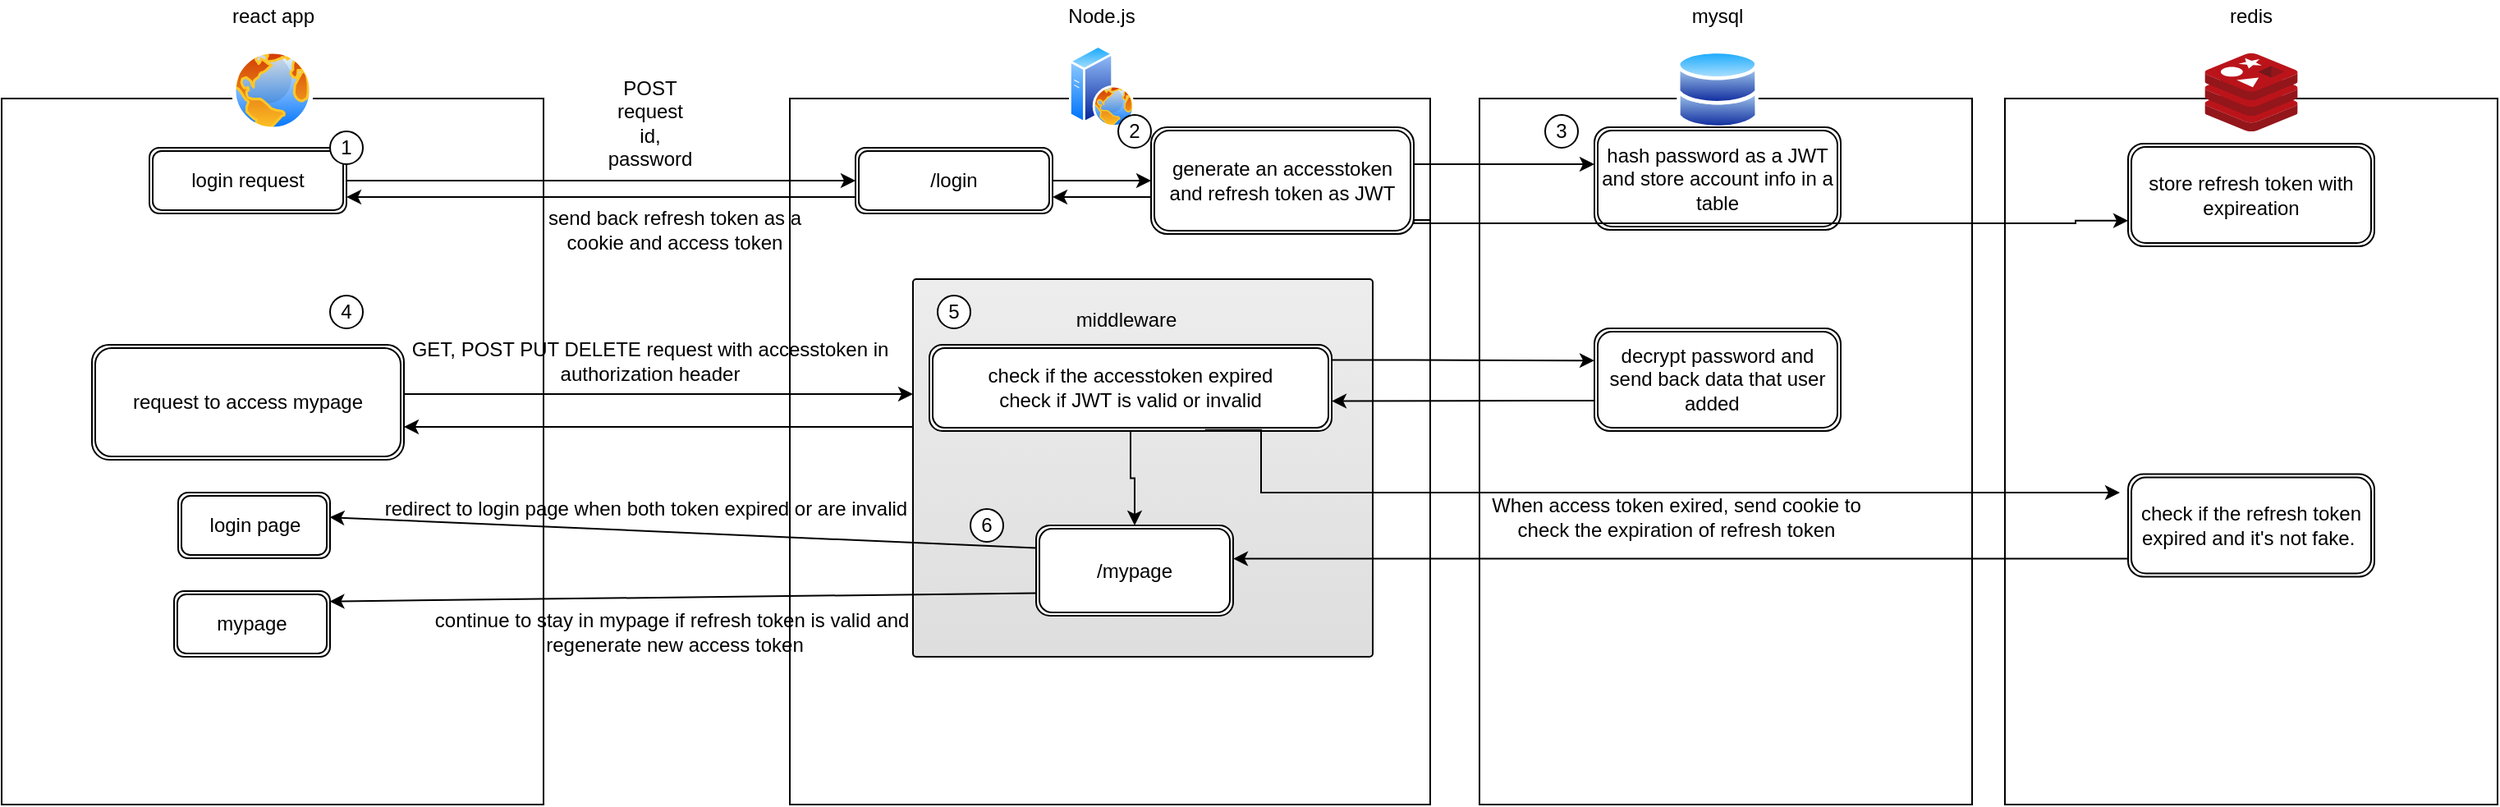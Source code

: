 <mxfile>
    <diagram id="gb9NtQ--UTLrlgft73Hl" name="Page-1">
        <mxGraphModel dx="708" dy="427" grid="1" gridSize="10" guides="1" tooltips="1" connect="1" arrows="1" fold="1" page="1" pageScale="1" pageWidth="1000" pageHeight="500" math="0" shadow="0">
            <root>
                <mxCell id="0"/>
                <mxCell id="1" parent="0"/>
                <mxCell id="2" value="" style="html=1;" parent="1" vertex="1">
                    <mxGeometry x="120" y="100" width="330" height="430" as="geometry"/>
                </mxCell>
                <mxCell id="3" value="" style="html=1;" parent="1" vertex="1">
                    <mxGeometry x="600" y="100" width="390" height="430" as="geometry"/>
                </mxCell>
                <mxCell id="5" value="send back refresh token as a cookie and access token" style="text;html=1;strokeColor=none;fillColor=none;align=center;verticalAlign=middle;whiteSpace=wrap;rounded=0;" parent="1" vertex="1">
                    <mxGeometry x="445" y="170" width="170" height="20" as="geometry"/>
                </mxCell>
                <mxCell id="7" value="" style="aspect=fixed;perimeter=ellipsePerimeter;html=1;align=center;shadow=0;dashed=0;spacingTop=3;image;image=img/lib/active_directory/internet_globe.svg;" parent="1" vertex="1">
                    <mxGeometry x="260" y="70" width="50" height="50" as="geometry"/>
                </mxCell>
                <mxCell id="8" value="react app" style="text;html=1;strokeColor=none;fillColor=none;align=center;verticalAlign=middle;whiteSpace=wrap;rounded=0;" parent="1" vertex="1">
                    <mxGeometry x="257.5" y="40" width="55" height="20" as="geometry"/>
                </mxCell>
                <mxCell id="10" value="" style="aspect=fixed;perimeter=ellipsePerimeter;html=1;align=center;shadow=0;dashed=0;spacingTop=3;image;image=img/lib/active_directory/web_server.svg;" parent="1" vertex="1">
                    <mxGeometry x="770" y="67.5" width="40" height="50" as="geometry"/>
                </mxCell>
                <mxCell id="11" value="Node.js" style="text;html=1;strokeColor=none;fillColor=none;align=center;verticalAlign=middle;whiteSpace=wrap;rounded=0;" parent="1" vertex="1">
                    <mxGeometry x="740" y="40" width="100" height="20" as="geometry"/>
                </mxCell>
                <mxCell id="15" style="edgeStyle=orthogonalEdgeStyle;rounded=0;orthogonalLoop=1;jettySize=auto;html=1;" parent="1" source="13" edge="1">
                    <mxGeometry relative="1" as="geometry">
                        <mxPoint x="640" y="150.0" as="targetPoint"/>
                    </mxGeometry>
                </mxCell>
                <mxCell id="13" value="login request" style="shape=ext;double=1;rounded=1;whiteSpace=wrap;html=1;" parent="1" vertex="1">
                    <mxGeometry x="210" y="130" width="120" height="40" as="geometry"/>
                </mxCell>
                <mxCell id="19" style="edgeStyle=orthogonalEdgeStyle;rounded=0;orthogonalLoop=1;jettySize=auto;html=1;" parent="1" source="16" target="18" edge="1">
                    <mxGeometry relative="1" as="geometry"/>
                </mxCell>
                <mxCell id="16" value="/login" style="shape=ext;double=1;rounded=1;whiteSpace=wrap;html=1;" parent="1" vertex="1">
                    <mxGeometry x="640" y="130" width="120" height="40" as="geometry"/>
                </mxCell>
                <mxCell id="17" value="POST request&lt;br&gt;id,&lt;br&gt;password" style="text;html=1;strokeColor=none;fillColor=none;align=center;verticalAlign=middle;whiteSpace=wrap;rounded=0;" parent="1" vertex="1">
                    <mxGeometry x="480" y="90" width="70" height="50" as="geometry"/>
                </mxCell>
                <mxCell id="18" value="generate an accesstoken and refresh token as JWT" style="shape=ext;double=1;rounded=1;whiteSpace=wrap;html=1;" parent="1" vertex="1">
                    <mxGeometry x="820" y="117.5" width="160" height="65" as="geometry"/>
                </mxCell>
                <mxCell id="21" value="1" style="ellipse;whiteSpace=wrap;html=1;aspect=fixed;" parent="1" vertex="1">
                    <mxGeometry x="320" y="120" width="20" height="20" as="geometry"/>
                </mxCell>
                <mxCell id="22" value="2" style="ellipse;whiteSpace=wrap;html=1;aspect=fixed;" parent="1" vertex="1">
                    <mxGeometry x="800" y="110" width="20" height="20" as="geometry"/>
                </mxCell>
                <mxCell id="25" value="" style="endArrow=classic;html=1;" parent="1" edge="1">
                    <mxGeometry width="50" height="50" relative="1" as="geometry">
                        <mxPoint x="820" y="160" as="sourcePoint"/>
                        <mxPoint x="760" y="160" as="targetPoint"/>
                        <Array as="points"/>
                    </mxGeometry>
                </mxCell>
                <mxCell id="34" value="" style="html=1;" parent="1" vertex="1">
                    <mxGeometry x="1020" y="100" width="300" height="430" as="geometry"/>
                </mxCell>
                <mxCell id="33" value="" style="aspect=fixed;perimeter=ellipsePerimeter;html=1;align=center;shadow=0;dashed=0;spacingTop=3;image;image=img/lib/active_directory/databases.svg;" parent="1" vertex="1">
                    <mxGeometry x="1140" y="70" width="50" height="49" as="geometry"/>
                </mxCell>
                <mxCell id="35" value="mysql" style="text;html=1;strokeColor=none;fillColor=none;align=center;verticalAlign=middle;whiteSpace=wrap;rounded=0;" parent="1" vertex="1">
                    <mxGeometry x="1115" y="40" width="100" height="20" as="geometry"/>
                </mxCell>
                <mxCell id="37" value="" style="endArrow=classic;html=1;" parent="1" edge="1">
                    <mxGeometry width="50" height="50" relative="1" as="geometry">
                        <mxPoint x="640" y="160.0" as="sourcePoint"/>
                        <mxPoint x="330" y="160.0" as="targetPoint"/>
                        <Array as="points">
                            <mxPoint x="330" y="160"/>
                        </Array>
                    </mxGeometry>
                </mxCell>
                <mxCell id="38" value="hash password as a JWT and store account info in a table" style="shape=ext;double=1;rounded=1;whiteSpace=wrap;html=1;" parent="1" vertex="1">
                    <mxGeometry x="1090" y="117.5" width="150" height="62.5" as="geometry"/>
                </mxCell>
                <mxCell id="41" value="" style="edgeStyle=orthogonalEdgeStyle;rounded=0;orthogonalLoop=1;jettySize=auto;html=1;exitX=1;exitY=0.25;exitDx=0;exitDy=0;" parent="1" source="18" edge="1">
                    <mxGeometry relative="1" as="geometry">
                        <mxPoint x="1050" y="140.0" as="sourcePoint"/>
                        <mxPoint x="1090" y="140" as="targetPoint"/>
                        <Array as="points">
                            <mxPoint x="980" y="140"/>
                        </Array>
                    </mxGeometry>
                </mxCell>
                <mxCell id="42" value="3" style="ellipse;whiteSpace=wrap;html=1;aspect=fixed;" parent="1" vertex="1">
                    <mxGeometry x="1060" y="110" width="20" height="20" as="geometry"/>
                </mxCell>
                <mxCell id="43" value="request to access mypage" style="shape=ext;double=1;rounded=1;whiteSpace=wrap;html=1;" parent="1" vertex="1">
                    <mxGeometry x="175" y="250" width="190" height="70" as="geometry"/>
                </mxCell>
                <mxCell id="45" value="" style="endArrow=classic;html=1;" parent="1" edge="1">
                    <mxGeometry width="50" height="50" relative="1" as="geometry">
                        <mxPoint x="675" y="300.0" as="sourcePoint"/>
                        <mxPoint x="365" y="300.0" as="targetPoint"/>
                        <Array as="points">
                            <mxPoint x="365" y="300"/>
                        </Array>
                    </mxGeometry>
                </mxCell>
                <mxCell id="46" style="edgeStyle=orthogonalEdgeStyle;rounded=0;orthogonalLoop=1;jettySize=auto;html=1;" parent="1" edge="1">
                    <mxGeometry relative="1" as="geometry">
                        <mxPoint x="675" y="280.0" as="targetPoint"/>
                        <mxPoint x="365" y="280.0" as="sourcePoint"/>
                    </mxGeometry>
                </mxCell>
                <mxCell id="48" value="GET, POST PUT DELETE request with accesstoken in authorization header" style="text;html=1;strokeColor=none;fillColor=none;align=center;verticalAlign=middle;whiteSpace=wrap;rounded=0;" parent="1" vertex="1">
                    <mxGeometry x="360" y="250" width="310" height="20" as="geometry"/>
                </mxCell>
                <mxCell id="49" value="4" style="ellipse;whiteSpace=wrap;html=1;aspect=fixed;" parent="1" vertex="1">
                    <mxGeometry x="320" y="220" width="20" height="20" as="geometry"/>
                </mxCell>
                <mxCell id="53" value="" style="html=1;shadow=0;dashed=0;shape=mxgraph.bootstrap.checkbox2;labelPosition=right;verticalLabelPosition=middle;align=left;verticalAlign=middle;gradientColor=#DEDEDE;fillColor=#EDEDED;checked=0;spacing=5;checkedFill=#0085FC;checkedStroke=#ffffff;" parent="1" vertex="1">
                    <mxGeometry x="675" y="210" width="280" height="230" as="geometry"/>
                </mxCell>
                <mxCell id="81" value="" style="edgeStyle=orthogonalEdgeStyle;rounded=0;orthogonalLoop=1;jettySize=auto;html=1;" parent="1" source="47" target="51" edge="1">
                    <mxGeometry relative="1" as="geometry"/>
                </mxCell>
                <mxCell id="47" value="check if the accesstoken expired&lt;br&gt;check if JWT is valid or invalid" style="shape=ext;double=1;rounded=1;whiteSpace=wrap;html=1;" parent="1" vertex="1">
                    <mxGeometry x="685" y="250" width="245" height="52.5" as="geometry"/>
                </mxCell>
                <mxCell id="52" value="5" style="ellipse;whiteSpace=wrap;html=1;aspect=fixed;" parent="1" vertex="1">
                    <mxGeometry x="690" y="220" width="20" height="20" as="geometry"/>
                </mxCell>
                <mxCell id="51" value="/mypage" style="shape=ext;double=1;rounded=1;whiteSpace=wrap;html=1;" parent="1" vertex="1">
                    <mxGeometry x="750" y="360" width="120" height="55" as="geometry"/>
                </mxCell>
                <mxCell id="55" value="login page" style="shape=ext;double=1;rounded=1;whiteSpace=wrap;html=1;" parent="1" vertex="1">
                    <mxGeometry x="227.5" y="340" width="92.5" height="40" as="geometry"/>
                </mxCell>
                <mxCell id="56" value="mypage" style="shape=ext;double=1;rounded=1;whiteSpace=wrap;html=1;" parent="1" vertex="1">
                    <mxGeometry x="225" y="400" width="95" height="40" as="geometry"/>
                </mxCell>
                <mxCell id="58" value="middleware" style="text;html=1;strokeColor=none;fillColor=none;align=center;verticalAlign=middle;whiteSpace=wrap;rounded=0;" parent="1" vertex="1">
                    <mxGeometry x="760" y="220" width="90" height="30" as="geometry"/>
                </mxCell>
                <mxCell id="61" value="6" style="ellipse;whiteSpace=wrap;html=1;aspect=fixed;" parent="1" vertex="1">
                    <mxGeometry x="710" y="350" width="20" height="20" as="geometry"/>
                </mxCell>
                <mxCell id="62" value="continue to stay in mypage if refresh token is valid and&amp;nbsp;&lt;br&gt;regenerate new access token" style="text;html=1;strokeColor=none;fillColor=none;align=center;verticalAlign=middle;whiteSpace=wrap;rounded=0;" parent="1" vertex="1">
                    <mxGeometry x="375" y="415" width="310" height="20" as="geometry"/>
                </mxCell>
                <mxCell id="63" value="" style="endArrow=classic;html=1;exitX=0;exitY=0.75;exitDx=0;exitDy=0;" parent="1" source="51" edge="1">
                    <mxGeometry width="50" height="50" relative="1" as="geometry">
                        <mxPoint x="740.26" y="433.695" as="sourcePoint"/>
                        <mxPoint x="319.74" y="406.31" as="targetPoint"/>
                        <Array as="points">
                            <mxPoint x="319.74" y="406.31"/>
                        </Array>
                    </mxGeometry>
                </mxCell>
                <mxCell id="65" value="" style="endArrow=classic;html=1;exitX=0;exitY=0.25;exitDx=0;exitDy=0;" parent="1" source="51" edge="1">
                    <mxGeometry width="50" height="50" relative="1" as="geometry">
                        <mxPoint x="750" y="350.0" as="sourcePoint"/>
                        <mxPoint x="319.74" y="355.06" as="targetPoint"/>
                        <Array as="points">
                            <mxPoint x="319.74" y="355.06"/>
                        </Array>
                    </mxGeometry>
                </mxCell>
                <mxCell id="66" value="redirect to login page when both token expired or are invalid" style="text;html=1;strokeColor=none;fillColor=none;align=center;verticalAlign=middle;whiteSpace=wrap;rounded=0;" parent="1" vertex="1">
                    <mxGeometry x="350" y="340" width="325" height="20" as="geometry"/>
                </mxCell>
                <mxCell id="71" value="" style="html=1;" parent="1" vertex="1">
                    <mxGeometry x="1340" y="100" width="300" height="430" as="geometry"/>
                </mxCell>
                <mxCell id="70" value="" style="aspect=fixed;html=1;points=[];align=center;image;fontSize=12;image=img/lib/mscae/Cache_Redis_Product.svg;" parent="1" vertex="1">
                    <mxGeometry x="1461.73" y="72.5" width="56.55" height="47.5" as="geometry"/>
                </mxCell>
                <mxCell id="72" value="redis" style="text;html=1;strokeColor=none;fillColor=none;align=center;verticalAlign=middle;whiteSpace=wrap;rounded=0;" parent="1" vertex="1">
                    <mxGeometry x="1440" y="40" width="100" height="20" as="geometry"/>
                </mxCell>
                <mxCell id="74" value="store refresh token with expireation" style="shape=ext;double=1;rounded=1;whiteSpace=wrap;html=1;" parent="1" vertex="1">
                    <mxGeometry x="1415" y="127.5" width="150" height="62.5" as="geometry"/>
                </mxCell>
                <mxCell id="75" value="" style="edgeStyle=orthogonalEdgeStyle;rounded=0;orthogonalLoop=1;jettySize=auto;html=1;entryX=0;entryY=0.75;entryDx=0;entryDy=0;" parent="1" target="74" edge="1">
                    <mxGeometry relative="1" as="geometry">
                        <mxPoint x="990" y="174" as="sourcePoint"/>
                        <mxPoint x="1367.5" y="174" as="targetPoint"/>
                        <Array as="points">
                            <mxPoint x="980" y="174"/>
                            <mxPoint x="980" y="176"/>
                            <mxPoint x="1383" y="176"/>
                            <mxPoint x="1383" y="174"/>
                        </Array>
                    </mxGeometry>
                </mxCell>
                <mxCell id="76" value="decrypt password and send back data that user added&amp;nbsp;&amp;nbsp;" style="shape=ext;double=1;rounded=1;whiteSpace=wrap;html=1;" parent="1" vertex="1">
                    <mxGeometry x="1090" y="240" width="150" height="62.5" as="geometry"/>
                </mxCell>
                <mxCell id="78" style="edgeStyle=orthogonalEdgeStyle;rounded=0;orthogonalLoop=1;jettySize=auto;html=1;" parent="1" edge="1">
                    <mxGeometry relative="1" as="geometry">
                        <mxPoint x="1090" y="259.58" as="targetPoint"/>
                        <mxPoint x="930" y="259.29" as="sourcePoint"/>
                        <Array as="points">
                            <mxPoint x="980" y="259.29"/>
                            <mxPoint x="980" y="259.29"/>
                        </Array>
                    </mxGeometry>
                </mxCell>
                <mxCell id="80" style="edgeStyle=orthogonalEdgeStyle;rounded=0;orthogonalLoop=1;jettySize=auto;html=1;" parent="1" edge="1">
                    <mxGeometry relative="1" as="geometry">
                        <mxPoint x="930" y="284.29" as="targetPoint"/>
                        <mxPoint x="1090" y="284" as="sourcePoint"/>
                        <Array as="points">
                            <mxPoint x="1055" y="284.29"/>
                            <mxPoint x="1055" y="284.29"/>
                        </Array>
                    </mxGeometry>
                </mxCell>
                <mxCell id="82" value="check if the refresh token expired and it's not fake.&amp;nbsp;" style="shape=ext;double=1;rounded=1;whiteSpace=wrap;html=1;" parent="1" vertex="1">
                    <mxGeometry x="1415.01" y="328.75" width="150" height="62.5" as="geometry"/>
                </mxCell>
                <mxCell id="83" style="edgeStyle=orthogonalEdgeStyle;rounded=0;orthogonalLoop=1;jettySize=auto;html=1;exitX=0.685;exitY=0.989;exitDx=0;exitDy=0;exitPerimeter=0;startArrow=none;" parent="1" source="47" edge="1">
                    <mxGeometry relative="1" as="geometry">
                        <mxPoint x="1410" y="340" as="targetPoint"/>
                        <mxPoint x="940" y="340.0" as="sourcePoint"/>
                        <Array as="points">
                            <mxPoint x="887" y="302"/>
                            <mxPoint x="887" y="340"/>
                        </Array>
                    </mxGeometry>
                </mxCell>
                <mxCell id="84" style="edgeStyle=orthogonalEdgeStyle;rounded=0;orthogonalLoop=1;jettySize=auto;html=1;exitX=0;exitY=0.75;exitDx=0;exitDy=0;entryX=1;entryY=0.369;entryDx=0;entryDy=0;entryPerimeter=0;" parent="1" source="82" target="51" edge="1">
                    <mxGeometry relative="1" as="geometry">
                        <mxPoint x="1000" y="380.29" as="targetPoint"/>
                        <mxPoint x="1160" y="380" as="sourcePoint"/>
                        <Array as="points">
                            <mxPoint x="1415" y="380"/>
                        </Array>
                    </mxGeometry>
                </mxCell>
                <mxCell id="86" value="When access token exired, send cookie to check the expiration of refresh token" style="text;html=1;strokeColor=none;fillColor=none;align=center;verticalAlign=middle;whiteSpace=wrap;rounded=0;" parent="1" vertex="1">
                    <mxGeometry x="1010" y="340" width="260" height="30" as="geometry"/>
                </mxCell>
            </root>
        </mxGraphModel>
    </diagram>
</mxfile>